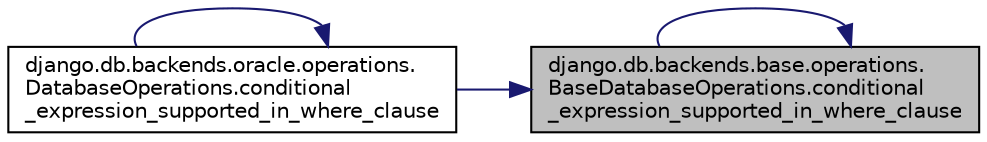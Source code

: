 digraph "django.db.backends.base.operations.BaseDatabaseOperations.conditional_expression_supported_in_where_clause"
{
 // LATEX_PDF_SIZE
  edge [fontname="Helvetica",fontsize="10",labelfontname="Helvetica",labelfontsize="10"];
  node [fontname="Helvetica",fontsize="10",shape=record];
  rankdir="RL";
  Node1 [label="django.db.backends.base.operations.\lBaseDatabaseOperations.conditional\l_expression_supported_in_where_clause",height=0.2,width=0.4,color="black", fillcolor="grey75", style="filled", fontcolor="black",tooltip=" "];
  Node1 -> Node1 [dir="back",color="midnightblue",fontsize="10",style="solid",fontname="Helvetica"];
  Node1 -> Node2 [dir="back",color="midnightblue",fontsize="10",style="solid",fontname="Helvetica"];
  Node2 [label="django.db.backends.oracle.operations.\lDatabaseOperations.conditional\l_expression_supported_in_where_clause",height=0.2,width=0.4,color="black", fillcolor="white", style="filled",URL="$da/dc4/classdjango_1_1db_1_1backends_1_1oracle_1_1operations_1_1_database_operations.html#ab8db6e7bc4feec737634fa199954d83b",tooltip=" "];
  Node2 -> Node2 [dir="back",color="midnightblue",fontsize="10",style="solid",fontname="Helvetica"];
}
